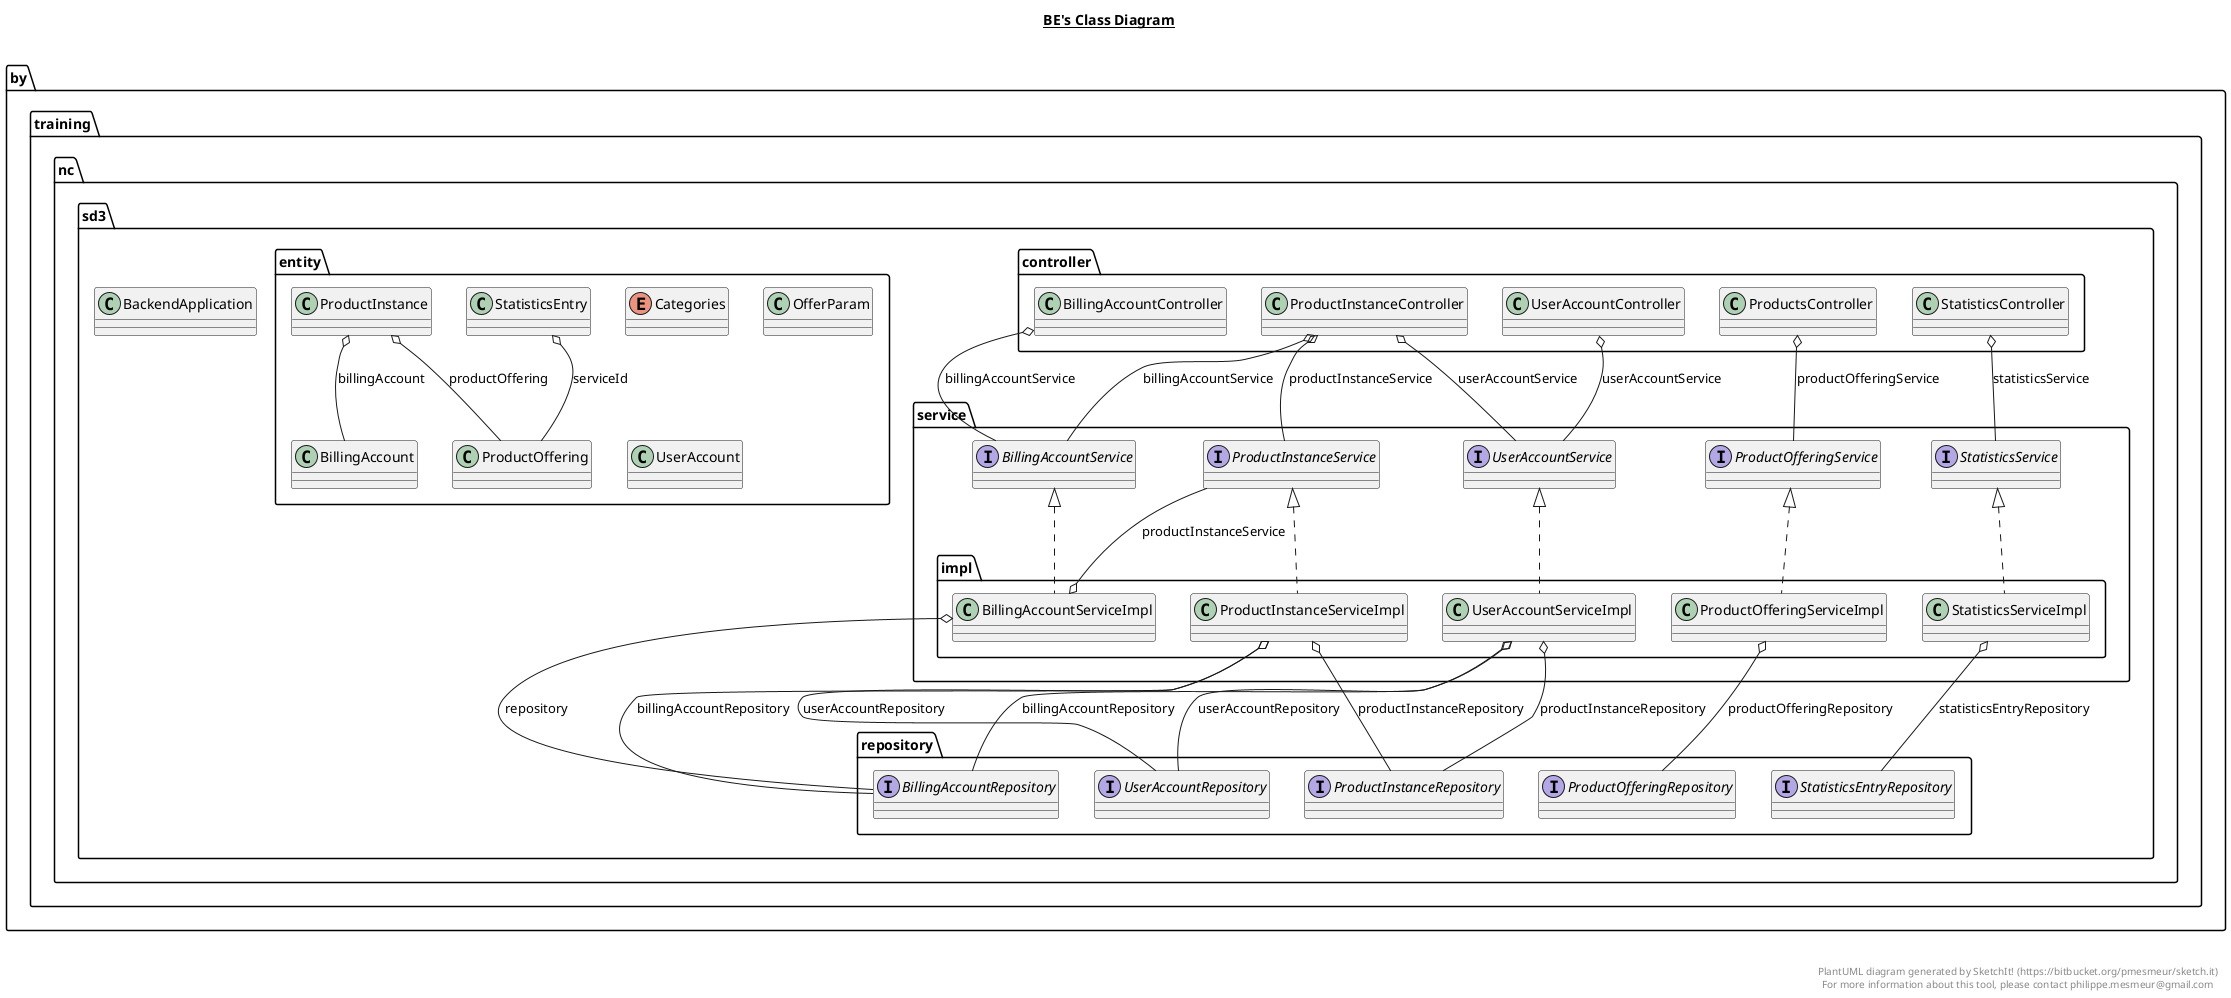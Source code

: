 @startuml

title __BE's Class Diagram__\n

  namespace by.training.nc.sd3 {
    class by.training.nc.sd3.BackendApplication {
    }
  }
  

  namespace by.training.nc.sd3 {
    namespace controller {
      class by.training.nc.sd3.controller.BillingAccountController {
      }
    }
  }
  

  namespace by.training.nc.sd3 {
    namespace controller {
      class by.training.nc.sd3.controller.ProductInstanceController {
      }
    }
  }
  

  namespace by.training.nc.sd3 {
    namespace controller {
      class by.training.nc.sd3.controller.ProductsController {
      }
    }
  }
  

  namespace by.training.nc.sd3 {
    namespace controller {
      class by.training.nc.sd3.controller.StatisticsController {
      }
    }
  }
  

  namespace by.training.nc.sd3 {
    namespace controller {
      class by.training.nc.sd3.controller.UserAccountController {
      }
    }
  }
  

  namespace by.training.nc.sd3 {
    namespace entity {
      class by.training.nc.sd3.entity.BillingAccount {
      }
    }
  }
  

  namespace by.training.nc.sd3 {
    namespace entity {
      enum Categories {
      }
    }
  }
  

  namespace by.training.nc.sd3 {
    namespace entity {
      class by.training.nc.sd3.entity.OfferParam {
      }
    }
  }
  

  namespace by.training.nc.sd3 {
    namespace entity {
      class by.training.nc.sd3.entity.ProductInstance {
      }
    }
  }
  

  namespace by.training.nc.sd3 {
    namespace entity {
      class by.training.nc.sd3.entity.ProductOffering {
      }
    }
  }
  

  namespace by.training.nc.sd3 {
    namespace entity {
      class by.training.nc.sd3.entity.StatisticsEntry {
      }
    }
  }
  

  namespace by.training.nc.sd3 {
    namespace entity {
      class by.training.nc.sd3.entity.UserAccount {
      }
    }
  }
  

  namespace by.training.nc.sd3 {
    namespace repository {
      interface by.training.nc.sd3.repository.BillingAccountRepository {
      }
    }
  }
  

  namespace by.training.nc.sd3 {
    namespace repository {
      interface by.training.nc.sd3.repository.ProductInstanceRepository {
      }
    }
  }
  

  namespace by.training.nc.sd3 {
    namespace repository {
      interface by.training.nc.sd3.repository.ProductOfferingRepository {
      }
    }
  }
  

  namespace by.training.nc.sd3 {
    namespace repository {
      interface by.training.nc.sd3.repository.StatisticsEntryRepository {
      }
    }
  }
  

  namespace by.training.nc.sd3 {
    namespace repository {
      interface by.training.nc.sd3.repository.UserAccountRepository {
      }
    }
  }
  

  namespace by.training.nc.sd3 {
    namespace service {
      interface by.training.nc.sd3.service.BillingAccountService {
      }
    }
  }
  

  namespace by.training.nc.sd3 {
    namespace service {
      interface by.training.nc.sd3.service.ProductInstanceService {
      }
    }
  }
  

  namespace by.training.nc.sd3 {
    namespace service {
      interface by.training.nc.sd3.service.ProductOfferingService {
      }
    }
  }
  

  namespace by.training.nc.sd3 {
    namespace service {
      interface by.training.nc.sd3.service.StatisticsService {
      }
    }
  }
  

  namespace by.training.nc.sd3 {
    namespace service {
      interface by.training.nc.sd3.service.UserAccountService {
      }
    }
  }
  

  namespace by.training.nc.sd3 {
    namespace service {
      namespace impl {
        class by.training.nc.sd3.service.impl.BillingAccountServiceImpl {
        }
      }
    }
  }
  

  namespace by.training.nc.sd3 {
    namespace service {
      namespace impl {
        class by.training.nc.sd3.service.impl.ProductInstanceServiceImpl {
        }
      }
    }
  }
  

  namespace by.training.nc.sd3 {
    namespace service {
      namespace impl {
        class by.training.nc.sd3.service.impl.ProductOfferingServiceImpl {
        }
      }
    }
  }
  

  namespace by.training.nc.sd3 {
    namespace service {
      namespace impl {
        class by.training.nc.sd3.service.impl.StatisticsServiceImpl {
        }
      }
    }
  }
  

  namespace by.training.nc.sd3 {
    namespace service {
      namespace impl {
        class by.training.nc.sd3.service.impl.UserAccountServiceImpl {
        }
      }
    }
  }
  

  by.training.nc.sd3.controller.BillingAccountController o-- by.training.nc.sd3.service.BillingAccountService : billingAccountService
  by.training.nc.sd3.controller.ProductInstanceController o-- by.training.nc.sd3.service.BillingAccountService : billingAccountService
  by.training.nc.sd3.controller.ProductInstanceController o-- by.training.nc.sd3.service.ProductInstanceService : productInstanceService
  by.training.nc.sd3.controller.ProductInstanceController o-- by.training.nc.sd3.service.UserAccountService : userAccountService
  by.training.nc.sd3.controller.ProductsController o-- by.training.nc.sd3.service.ProductOfferingService : productOfferingService
  by.training.nc.sd3.controller.StatisticsController o-- by.training.nc.sd3.service.StatisticsService : statisticsService
  by.training.nc.sd3.controller.UserAccountController o-- by.training.nc.sd3.service.UserAccountService : userAccountService
  by.training.nc.sd3.entity.ProductInstance o-- by.training.nc.sd3.entity.BillingAccount : billingAccount
  by.training.nc.sd3.entity.ProductInstance o-- by.training.nc.sd3.entity.ProductOffering : productOffering
  by.training.nc.sd3.entity.StatisticsEntry o-- by.training.nc.sd3.entity.ProductOffering : serviceId
  by.training.nc.sd3.service.impl.BillingAccountServiceImpl .up.|> by.training.nc.sd3.service.BillingAccountService
  by.training.nc.sd3.service.impl.BillingAccountServiceImpl o-- by.training.nc.sd3.service.ProductInstanceService : productInstanceService
  by.training.nc.sd3.service.impl.BillingAccountServiceImpl o-- by.training.nc.sd3.repository.BillingAccountRepository : repository
  by.training.nc.sd3.service.impl.ProductInstanceServiceImpl .up.|> by.training.nc.sd3.service.ProductInstanceService
  by.training.nc.sd3.service.impl.ProductInstanceServiceImpl o-- by.training.nc.sd3.repository.BillingAccountRepository : billingAccountRepository
  by.training.nc.sd3.service.impl.ProductInstanceServiceImpl o-- by.training.nc.sd3.repository.ProductInstanceRepository : productInstanceRepository
  by.training.nc.sd3.service.impl.ProductInstanceServiceImpl o-- by.training.nc.sd3.repository.UserAccountRepository : userAccountRepository
  by.training.nc.sd3.service.impl.ProductOfferingServiceImpl .up.|> by.training.nc.sd3.service.ProductOfferingService
  by.training.nc.sd3.service.impl.ProductOfferingServiceImpl o-- by.training.nc.sd3.repository.ProductOfferingRepository : productOfferingRepository
  by.training.nc.sd3.service.impl.StatisticsServiceImpl .up.|> by.training.nc.sd3.service.StatisticsService
  by.training.nc.sd3.service.impl.StatisticsServiceImpl o-- by.training.nc.sd3.repository.StatisticsEntryRepository : statisticsEntryRepository
  by.training.nc.sd3.service.impl.UserAccountServiceImpl .up.|> by.training.nc.sd3.service.UserAccountService
  by.training.nc.sd3.service.impl.UserAccountServiceImpl o-- by.training.nc.sd3.repository.BillingAccountRepository : billingAccountRepository
  by.training.nc.sd3.service.impl.UserAccountServiceImpl o-- by.training.nc.sd3.repository.ProductInstanceRepository : productInstanceRepository
  by.training.nc.sd3.service.impl.UserAccountServiceImpl o-- by.training.nc.sd3.repository.UserAccountRepository : userAccountRepository


right footer


PlantUML diagram generated by SketchIt! (https://bitbucket.org/pmesmeur/sketch.it)
For more information about this tool, please contact philippe.mesmeur@gmail.com
endfooter

@enduml
